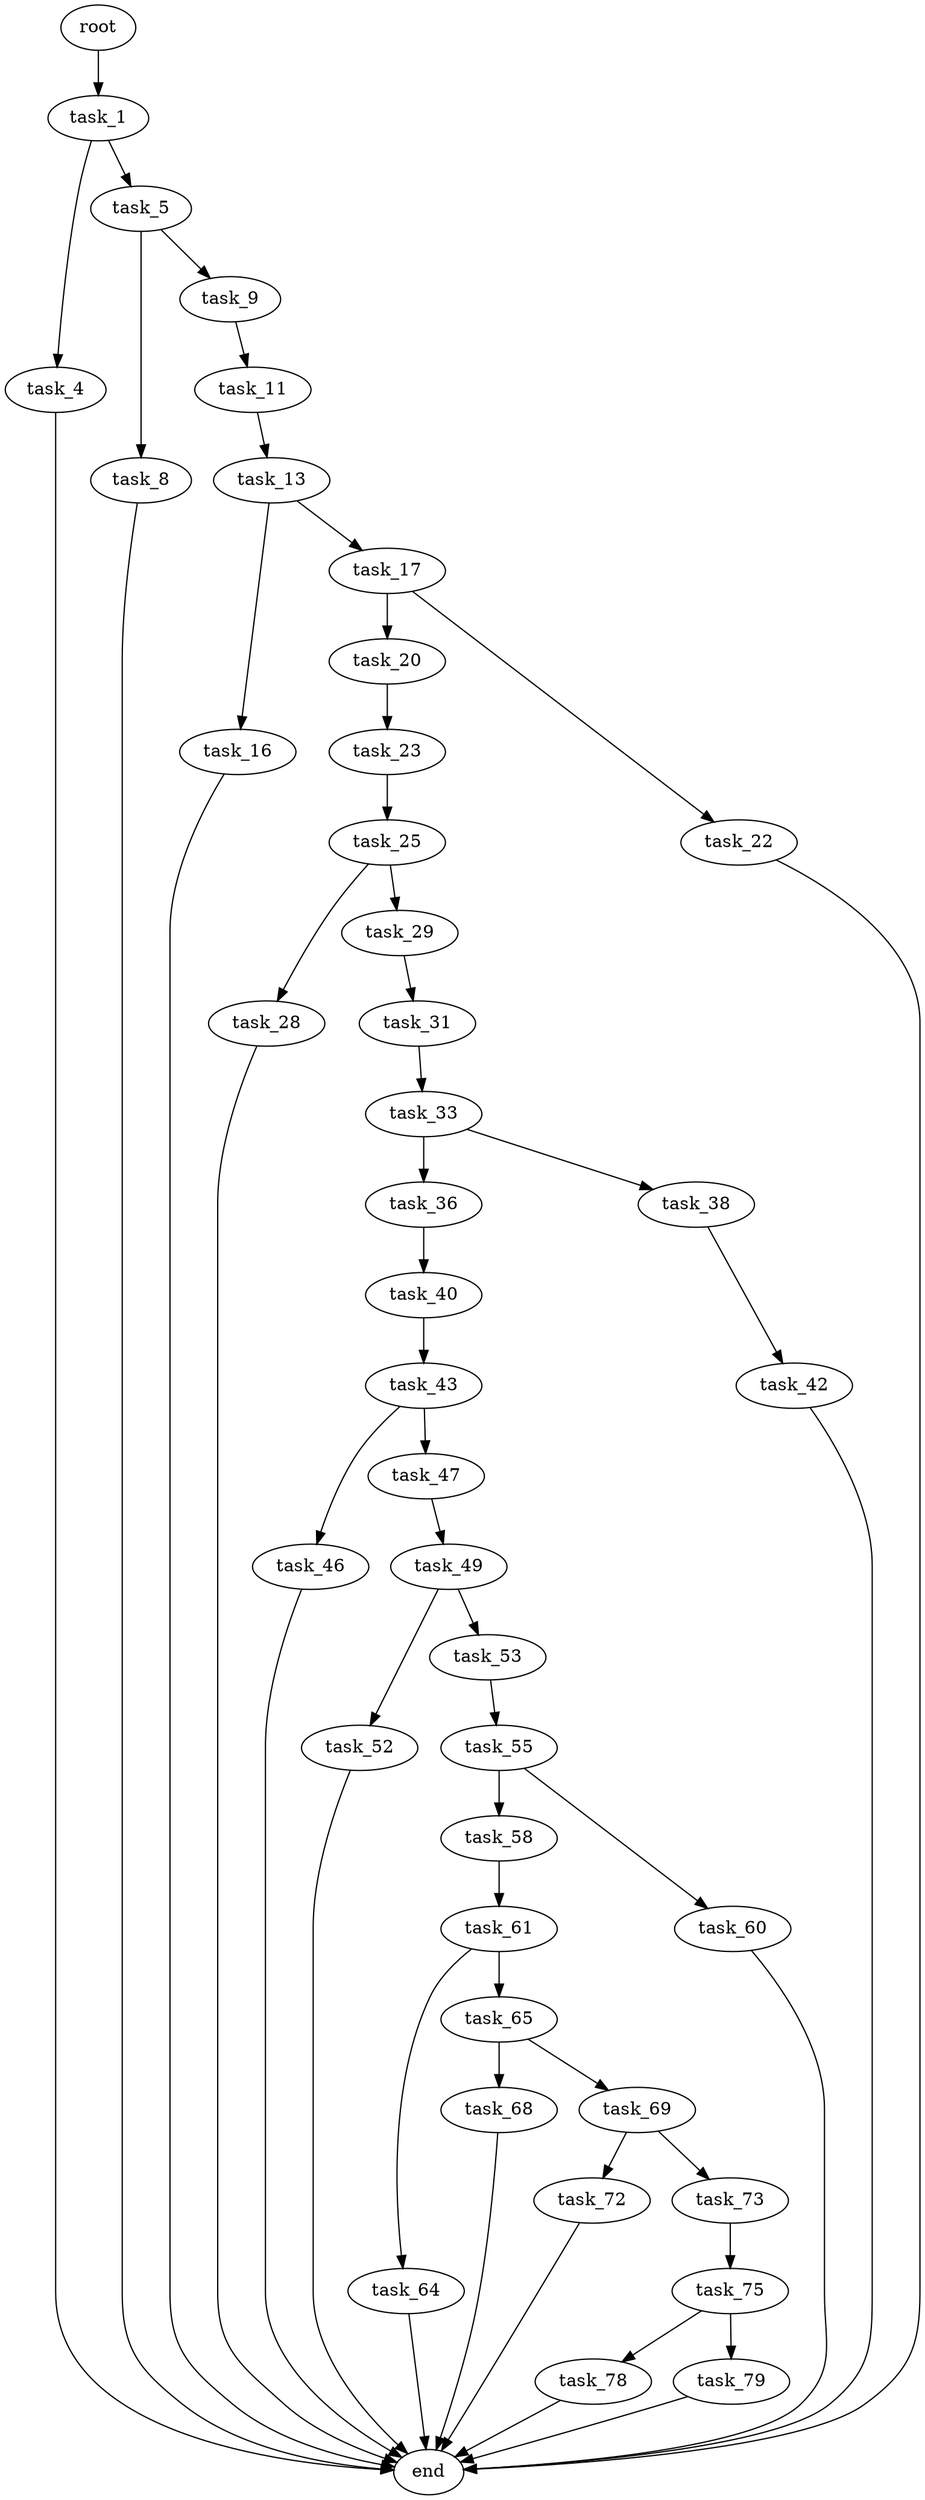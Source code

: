 digraph G {
  root [size="0.000000"];
  task_1 [size="6588865431.000000"];
  task_4 [size="764862090824.000000"];
  task_5 [size="68719476736.000000"];
  end [size="0.000000"];
  task_8 [size="877666638218.000000"];
  task_9 [size="4101287377.000000"];
  task_11 [size="8589934592.000000"];
  task_13 [size="9126729437.000000"];
  task_16 [size="29992746751.000000"];
  task_17 [size="9658470671.000000"];
  task_20 [size="549755813888.000000"];
  task_22 [size="1136523664282.000000"];
  task_23 [size="354395384761.000000"];
  task_25 [size="520098062813.000000"];
  task_28 [size="3009141250.000000"];
  task_29 [size="3922132371.000000"];
  task_31 [size="30912997860.000000"];
  task_33 [size="1533169457.000000"];
  task_36 [size="68719476736.000000"];
  task_38 [size="134217728000.000000"];
  task_40 [size="549755813888.000000"];
  task_42 [size="88208087564.000000"];
  task_43 [size="1240032297759.000000"];
  task_46 [size="11507896298.000000"];
  task_47 [size="579237468806.000000"];
  task_49 [size="134217728000.000000"];
  task_52 [size="231928233984.000000"];
  task_53 [size="8589934592.000000"];
  task_55 [size="1073741824000.000000"];
  task_58 [size="7472433774.000000"];
  task_60 [size="28991029248.000000"];
  task_61 [size="4788764401.000000"];
  task_64 [size="8589934592.000000"];
  task_65 [size="51908031276.000000"];
  task_68 [size="39464097460.000000"];
  task_69 [size="802124966724.000000"];
  task_72 [size="784818617960.000000"];
  task_73 [size="141705731330.000000"];
  task_75 [size="4875065777.000000"];
  task_78 [size="782757789696.000000"];
  task_79 [size="555434613887.000000"];

  root -> task_1 [size="1.000000"];
  task_1 -> task_4 [size="134217728.000000"];
  task_1 -> task_5 [size="134217728.000000"];
  task_4 -> end [size="1.000000"];
  task_5 -> task_8 [size="134217728.000000"];
  task_5 -> task_9 [size="134217728.000000"];
  task_8 -> end [size="1.000000"];
  task_9 -> task_11 [size="75497472.000000"];
  task_11 -> task_13 [size="33554432.000000"];
  task_13 -> task_16 [size="411041792.000000"];
  task_13 -> task_17 [size="411041792.000000"];
  task_16 -> end [size="1.000000"];
  task_17 -> task_20 [size="209715200.000000"];
  task_17 -> task_22 [size="209715200.000000"];
  task_20 -> task_23 [size="536870912.000000"];
  task_22 -> end [size="1.000000"];
  task_23 -> task_25 [size="838860800.000000"];
  task_25 -> task_28 [size="411041792.000000"];
  task_25 -> task_29 [size="411041792.000000"];
  task_28 -> end [size="1.000000"];
  task_29 -> task_31 [size="75497472.000000"];
  task_31 -> task_33 [size="134217728.000000"];
  task_33 -> task_36 [size="134217728.000000"];
  task_33 -> task_38 [size="134217728.000000"];
  task_36 -> task_40 [size="134217728.000000"];
  task_38 -> task_42 [size="209715200.000000"];
  task_40 -> task_43 [size="536870912.000000"];
  task_42 -> end [size="1.000000"];
  task_43 -> task_46 [size="838860800.000000"];
  task_43 -> task_47 [size="838860800.000000"];
  task_46 -> end [size="1.000000"];
  task_47 -> task_49 [size="679477248.000000"];
  task_49 -> task_52 [size="209715200.000000"];
  task_49 -> task_53 [size="209715200.000000"];
  task_52 -> end [size="1.000000"];
  task_53 -> task_55 [size="33554432.000000"];
  task_55 -> task_58 [size="838860800.000000"];
  task_55 -> task_60 [size="838860800.000000"];
  task_58 -> task_61 [size="134217728.000000"];
  task_60 -> end [size="1.000000"];
  task_61 -> task_64 [size="75497472.000000"];
  task_61 -> task_65 [size="75497472.000000"];
  task_64 -> end [size="1.000000"];
  task_65 -> task_68 [size="134217728.000000"];
  task_65 -> task_69 [size="134217728.000000"];
  task_68 -> end [size="1.000000"];
  task_69 -> task_72 [size="679477248.000000"];
  task_69 -> task_73 [size="679477248.000000"];
  task_72 -> end [size="1.000000"];
  task_73 -> task_75 [size="411041792.000000"];
  task_75 -> task_78 [size="209715200.000000"];
  task_75 -> task_79 [size="209715200.000000"];
  task_78 -> end [size="1.000000"];
  task_79 -> end [size="1.000000"];
}
